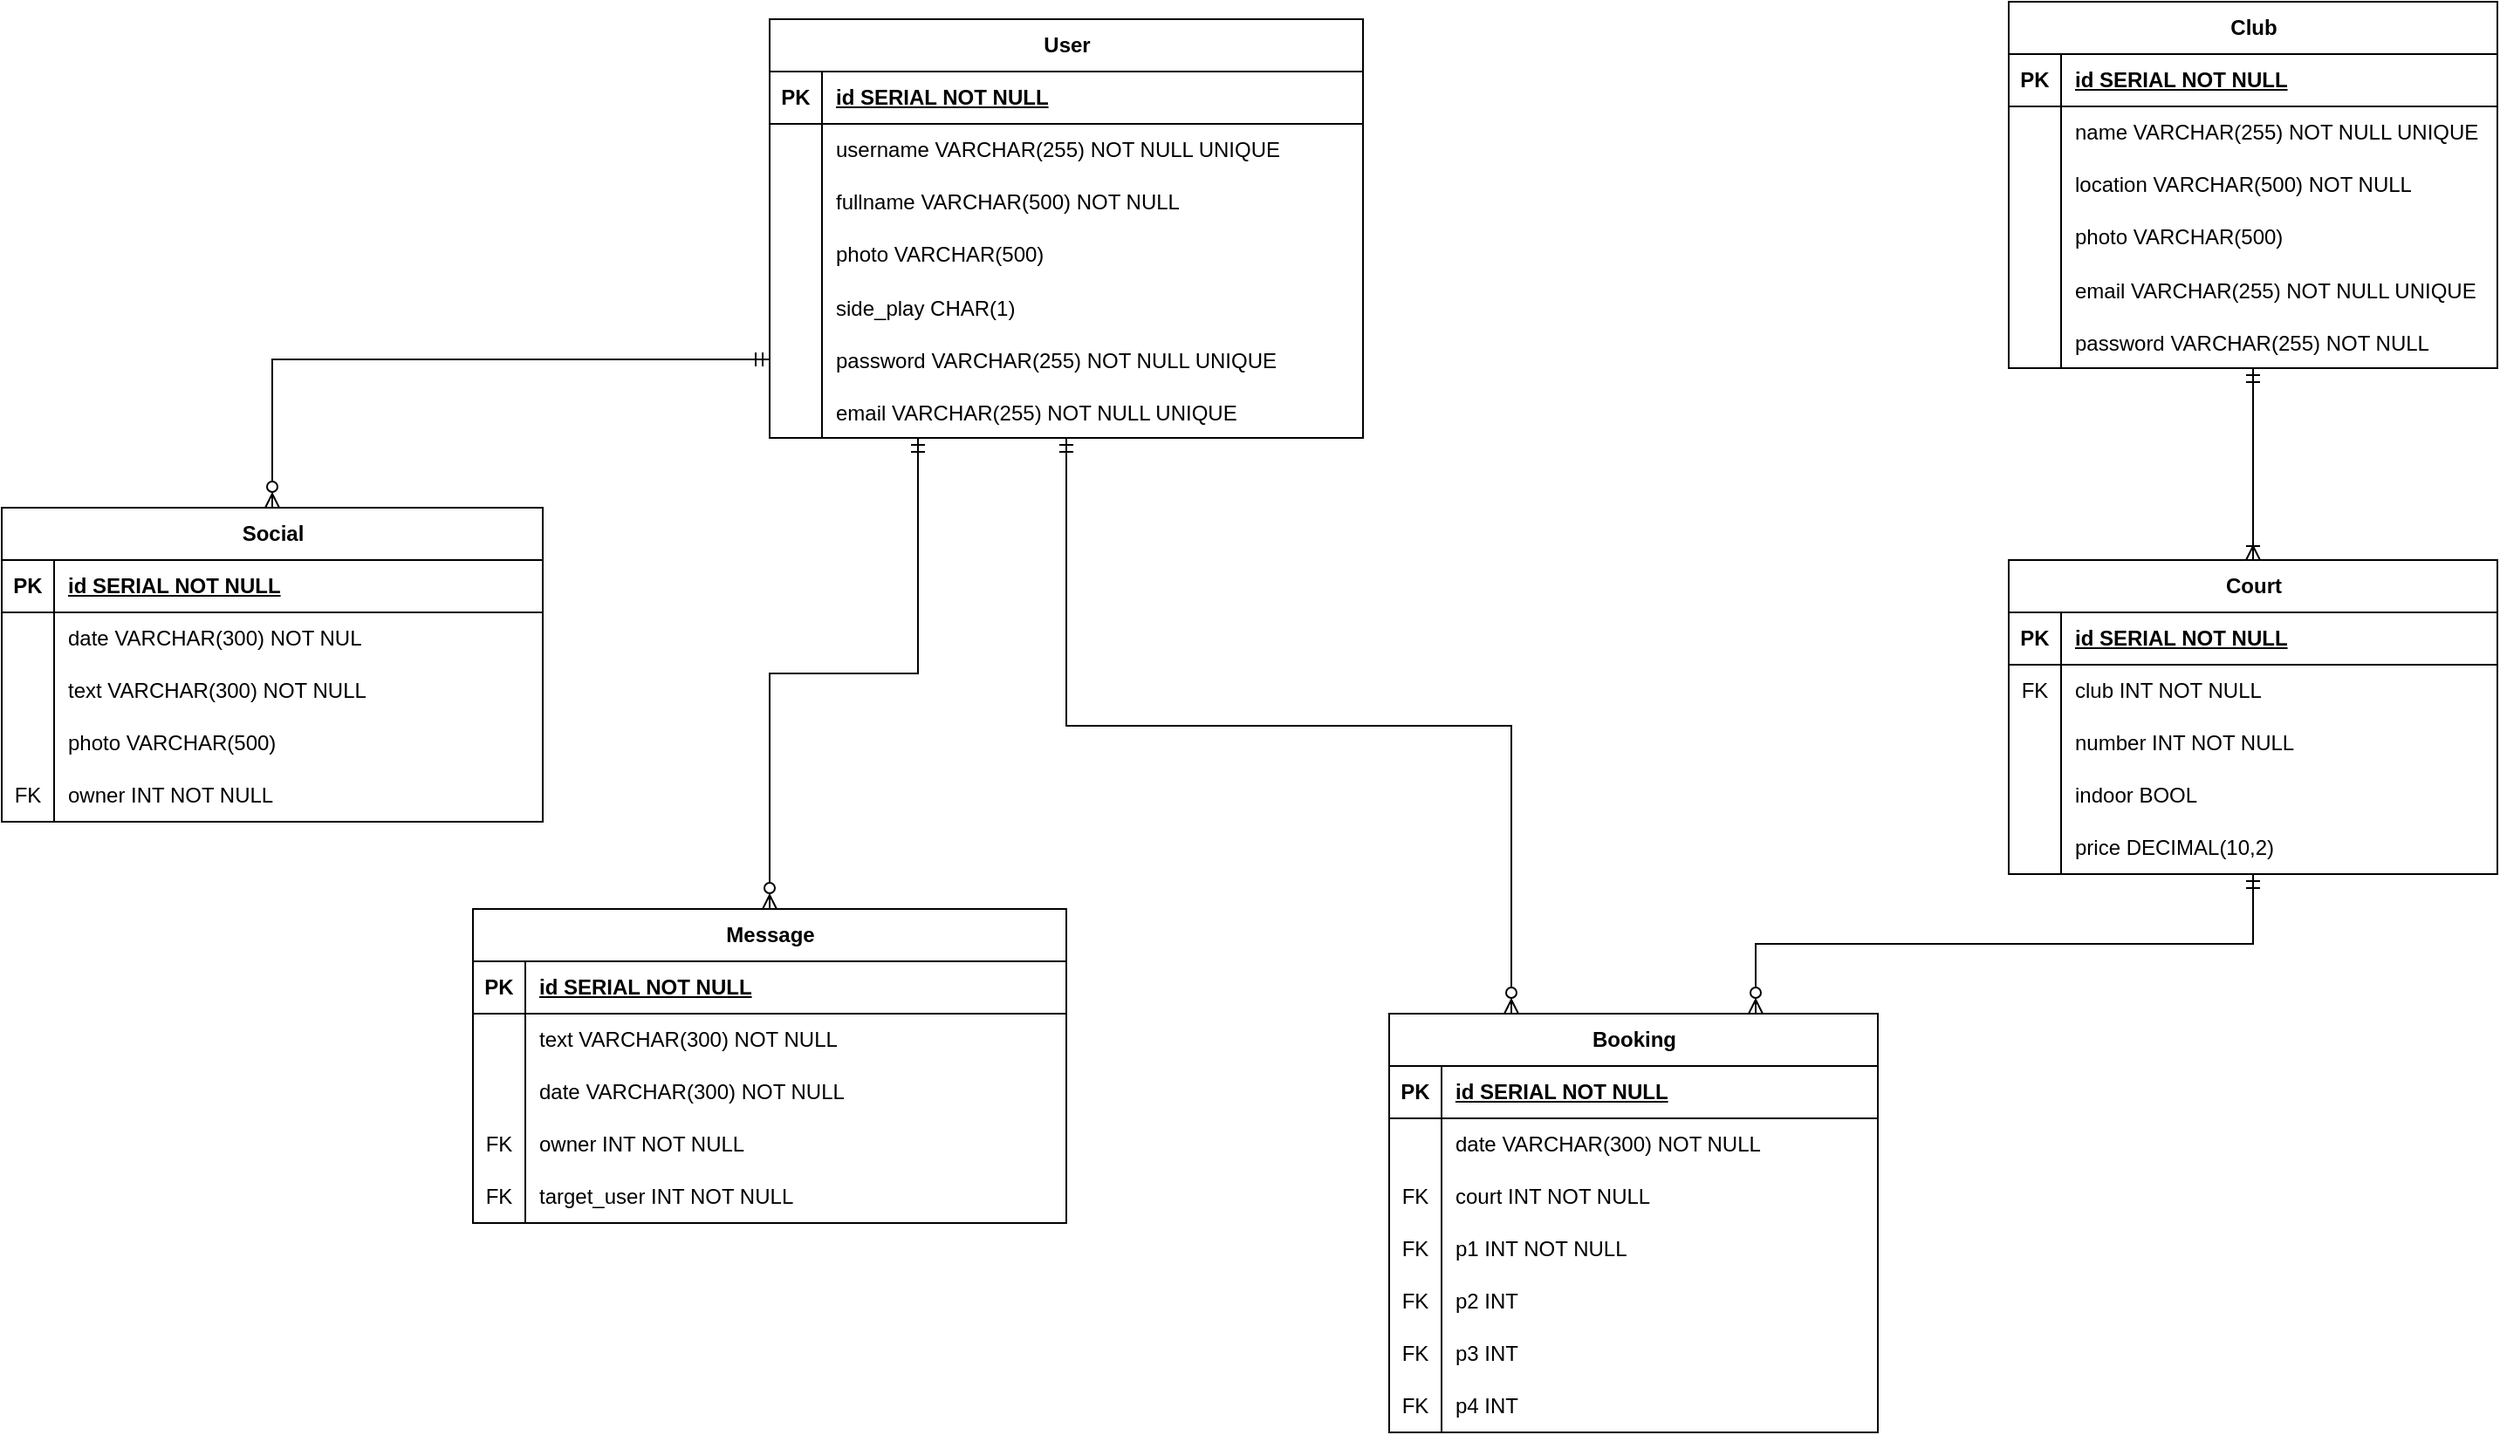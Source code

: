 <mxfile version="21.7.5" type="device">
  <diagram id="R2lEEEUBdFMjLlhIrx00" name="Page-1">
    <mxGraphModel dx="2643" dy="933" grid="1" gridSize="10" guides="1" tooltips="1" connect="1" arrows="1" fold="1" page="1" pageScale="1" pageWidth="850" pageHeight="1100" math="0" shadow="0" extFonts="Permanent Marker^https://fonts.googleapis.com/css?family=Permanent+Marker">
      <root>
        <mxCell id="0" />
        <mxCell id="1" parent="0" />
        <mxCell id="elRQsHmLOJZUmbGXeJq4-1" value="Club" style="shape=table;startSize=30;container=1;collapsible=1;childLayout=tableLayout;fixedRows=1;rowLines=0;fontStyle=1;align=center;resizeLast=1;html=1;" vertex="1" parent="1">
          <mxGeometry x="500" y="40" width="280" height="210" as="geometry" />
        </mxCell>
        <mxCell id="elRQsHmLOJZUmbGXeJq4-2" value="" style="shape=tableRow;horizontal=0;startSize=0;swimlaneHead=0;swimlaneBody=0;fillColor=none;collapsible=0;dropTarget=0;points=[[0,0.5],[1,0.5]];portConstraint=eastwest;top=0;left=0;right=0;bottom=1;" vertex="1" parent="elRQsHmLOJZUmbGXeJq4-1">
          <mxGeometry y="30" width="280" height="30" as="geometry" />
        </mxCell>
        <mxCell id="elRQsHmLOJZUmbGXeJq4-3" value="PK" style="shape=partialRectangle;connectable=0;fillColor=none;top=0;left=0;bottom=0;right=0;fontStyle=1;overflow=hidden;whiteSpace=wrap;html=1;" vertex="1" parent="elRQsHmLOJZUmbGXeJq4-2">
          <mxGeometry width="30" height="30" as="geometry">
            <mxRectangle width="30" height="30" as="alternateBounds" />
          </mxGeometry>
        </mxCell>
        <mxCell id="elRQsHmLOJZUmbGXeJq4-4" value="id SERIAL NOT NULL" style="shape=partialRectangle;connectable=0;fillColor=none;top=0;left=0;bottom=0;right=0;align=left;spacingLeft=6;fontStyle=5;overflow=hidden;whiteSpace=wrap;html=1;" vertex="1" parent="elRQsHmLOJZUmbGXeJq4-2">
          <mxGeometry x="30" width="250" height="30" as="geometry">
            <mxRectangle width="250" height="30" as="alternateBounds" />
          </mxGeometry>
        </mxCell>
        <mxCell id="elRQsHmLOJZUmbGXeJq4-5" value="" style="shape=tableRow;horizontal=0;startSize=0;swimlaneHead=0;swimlaneBody=0;fillColor=none;collapsible=0;dropTarget=0;points=[[0,0.5],[1,0.5]];portConstraint=eastwest;top=0;left=0;right=0;bottom=0;" vertex="1" parent="elRQsHmLOJZUmbGXeJq4-1">
          <mxGeometry y="60" width="280" height="30" as="geometry" />
        </mxCell>
        <mxCell id="elRQsHmLOJZUmbGXeJq4-6" value="" style="shape=partialRectangle;connectable=0;fillColor=none;top=0;left=0;bottom=0;right=0;editable=1;overflow=hidden;whiteSpace=wrap;html=1;" vertex="1" parent="elRQsHmLOJZUmbGXeJq4-5">
          <mxGeometry width="30" height="30" as="geometry">
            <mxRectangle width="30" height="30" as="alternateBounds" />
          </mxGeometry>
        </mxCell>
        <mxCell id="elRQsHmLOJZUmbGXeJq4-7" value="name VARCHAR(255) NOT NULL UNIQUE" style="shape=partialRectangle;connectable=0;fillColor=none;top=0;left=0;bottom=0;right=0;align=left;spacingLeft=6;overflow=hidden;whiteSpace=wrap;html=1;" vertex="1" parent="elRQsHmLOJZUmbGXeJq4-5">
          <mxGeometry x="30" width="250" height="30" as="geometry">
            <mxRectangle width="250" height="30" as="alternateBounds" />
          </mxGeometry>
        </mxCell>
        <mxCell id="elRQsHmLOJZUmbGXeJq4-8" value="" style="shape=tableRow;horizontal=0;startSize=0;swimlaneHead=0;swimlaneBody=0;fillColor=none;collapsible=0;dropTarget=0;points=[[0,0.5],[1,0.5]];portConstraint=eastwest;top=0;left=0;right=0;bottom=0;" vertex="1" parent="elRQsHmLOJZUmbGXeJq4-1">
          <mxGeometry y="90" width="280" height="30" as="geometry" />
        </mxCell>
        <mxCell id="elRQsHmLOJZUmbGXeJq4-9" value="" style="shape=partialRectangle;connectable=0;fillColor=none;top=0;left=0;bottom=0;right=0;editable=1;overflow=hidden;whiteSpace=wrap;html=1;" vertex="1" parent="elRQsHmLOJZUmbGXeJq4-8">
          <mxGeometry width="30" height="30" as="geometry">
            <mxRectangle width="30" height="30" as="alternateBounds" />
          </mxGeometry>
        </mxCell>
        <mxCell id="elRQsHmLOJZUmbGXeJq4-10" value="location VARCHAR(500) NOT NULL" style="shape=partialRectangle;connectable=0;fillColor=none;top=0;left=0;bottom=0;right=0;align=left;spacingLeft=6;overflow=hidden;whiteSpace=wrap;html=1;" vertex="1" parent="elRQsHmLOJZUmbGXeJq4-8">
          <mxGeometry x="30" width="250" height="30" as="geometry">
            <mxRectangle width="250" height="30" as="alternateBounds" />
          </mxGeometry>
        </mxCell>
        <mxCell id="elRQsHmLOJZUmbGXeJq4-11" value="" style="shape=tableRow;horizontal=0;startSize=0;swimlaneHead=0;swimlaneBody=0;fillColor=none;collapsible=0;dropTarget=0;points=[[0,0.5],[1,0.5]];portConstraint=eastwest;top=0;left=0;right=0;bottom=0;" vertex="1" parent="elRQsHmLOJZUmbGXeJq4-1">
          <mxGeometry y="120" width="280" height="30" as="geometry" />
        </mxCell>
        <mxCell id="elRQsHmLOJZUmbGXeJq4-12" value="" style="shape=partialRectangle;connectable=0;fillColor=none;top=0;left=0;bottom=0;right=0;editable=1;overflow=hidden;whiteSpace=wrap;html=1;" vertex="1" parent="elRQsHmLOJZUmbGXeJq4-11">
          <mxGeometry width="30" height="30" as="geometry">
            <mxRectangle width="30" height="30" as="alternateBounds" />
          </mxGeometry>
        </mxCell>
        <mxCell id="elRQsHmLOJZUmbGXeJq4-13" value="photo VARCHAR(500)" style="shape=partialRectangle;connectable=0;fillColor=none;top=0;left=0;bottom=0;right=0;align=left;spacingLeft=6;overflow=hidden;whiteSpace=wrap;html=1;" vertex="1" parent="elRQsHmLOJZUmbGXeJq4-11">
          <mxGeometry x="30" width="250" height="30" as="geometry">
            <mxRectangle width="250" height="30" as="alternateBounds" />
          </mxGeometry>
        </mxCell>
        <mxCell id="elRQsHmLOJZUmbGXeJq4-14" value="" style="shape=tableRow;horizontal=0;startSize=0;swimlaneHead=0;swimlaneBody=0;fillColor=none;collapsible=0;dropTarget=0;points=[[0,0.5],[1,0.5]];portConstraint=eastwest;top=0;left=0;right=0;bottom=0;" vertex="1" parent="elRQsHmLOJZUmbGXeJq4-1">
          <mxGeometry y="150" width="280" height="30" as="geometry" />
        </mxCell>
        <mxCell id="elRQsHmLOJZUmbGXeJq4-15" value="" style="shape=partialRectangle;connectable=0;fillColor=none;top=0;left=0;bottom=0;right=0;editable=1;overflow=hidden;" vertex="1" parent="elRQsHmLOJZUmbGXeJq4-14">
          <mxGeometry width="30" height="30" as="geometry">
            <mxRectangle width="30" height="30" as="alternateBounds" />
          </mxGeometry>
        </mxCell>
        <mxCell id="elRQsHmLOJZUmbGXeJq4-16" value="email VARCHAR(255) NOT NULL UNIQUE" style="shape=partialRectangle;connectable=0;fillColor=none;top=0;left=0;bottom=0;right=0;align=left;spacingLeft=6;overflow=hidden;" vertex="1" parent="elRQsHmLOJZUmbGXeJq4-14">
          <mxGeometry x="30" width="250" height="30" as="geometry">
            <mxRectangle width="250" height="30" as="alternateBounds" />
          </mxGeometry>
        </mxCell>
        <mxCell id="elRQsHmLOJZUmbGXeJq4-17" value="" style="shape=tableRow;horizontal=0;startSize=0;swimlaneHead=0;swimlaneBody=0;fillColor=none;collapsible=0;dropTarget=0;points=[[0,0.5],[1,0.5]];portConstraint=eastwest;top=0;left=0;right=0;bottom=0;" vertex="1" parent="elRQsHmLOJZUmbGXeJq4-1">
          <mxGeometry y="180" width="280" height="30" as="geometry" />
        </mxCell>
        <mxCell id="elRQsHmLOJZUmbGXeJq4-18" value="" style="shape=partialRectangle;connectable=0;fillColor=none;top=0;left=0;bottom=0;right=0;editable=1;overflow=hidden;" vertex="1" parent="elRQsHmLOJZUmbGXeJq4-17">
          <mxGeometry width="30" height="30" as="geometry">
            <mxRectangle width="30" height="30" as="alternateBounds" />
          </mxGeometry>
        </mxCell>
        <mxCell id="elRQsHmLOJZUmbGXeJq4-19" value="password VARCHAR(255) NOT NULL" style="shape=partialRectangle;connectable=0;fillColor=none;top=0;left=0;bottom=0;right=0;align=left;spacingLeft=6;overflow=hidden;" vertex="1" parent="elRQsHmLOJZUmbGXeJq4-17">
          <mxGeometry x="30" width="250" height="30" as="geometry">
            <mxRectangle width="250" height="30" as="alternateBounds" />
          </mxGeometry>
        </mxCell>
        <mxCell id="elRQsHmLOJZUmbGXeJq4-36" style="edgeStyle=orthogonalEdgeStyle;rounded=0;orthogonalLoop=1;jettySize=auto;html=1;entryX=0.5;entryY=1;entryDx=0;entryDy=0;endArrow=ERmandOne;endFill=0;startArrow=ERoneToMany;startFill=0;" edge="1" parent="1" source="elRQsHmLOJZUmbGXeJq4-20" target="elRQsHmLOJZUmbGXeJq4-1">
          <mxGeometry relative="1" as="geometry" />
        </mxCell>
        <mxCell id="elRQsHmLOJZUmbGXeJq4-20" value="Court" style="shape=table;startSize=30;container=1;collapsible=1;childLayout=tableLayout;fixedRows=1;rowLines=0;fontStyle=1;align=center;resizeLast=1;html=1;" vertex="1" parent="1">
          <mxGeometry x="500" y="360" width="280" height="180" as="geometry" />
        </mxCell>
        <mxCell id="elRQsHmLOJZUmbGXeJq4-21" value="" style="shape=tableRow;horizontal=0;startSize=0;swimlaneHead=0;swimlaneBody=0;fillColor=none;collapsible=0;dropTarget=0;points=[[0,0.5],[1,0.5]];portConstraint=eastwest;top=0;left=0;right=0;bottom=1;" vertex="1" parent="elRQsHmLOJZUmbGXeJq4-20">
          <mxGeometry y="30" width="280" height="30" as="geometry" />
        </mxCell>
        <mxCell id="elRQsHmLOJZUmbGXeJq4-22" value="PK" style="shape=partialRectangle;connectable=0;fillColor=none;top=0;left=0;bottom=0;right=0;fontStyle=1;overflow=hidden;whiteSpace=wrap;html=1;" vertex="1" parent="elRQsHmLOJZUmbGXeJq4-21">
          <mxGeometry width="30" height="30" as="geometry">
            <mxRectangle width="30" height="30" as="alternateBounds" />
          </mxGeometry>
        </mxCell>
        <mxCell id="elRQsHmLOJZUmbGXeJq4-23" value="id SERIAL NOT NULL" style="shape=partialRectangle;connectable=0;fillColor=none;top=0;left=0;bottom=0;right=0;align=left;spacingLeft=6;fontStyle=5;overflow=hidden;whiteSpace=wrap;html=1;" vertex="1" parent="elRQsHmLOJZUmbGXeJq4-21">
          <mxGeometry x="30" width="250" height="30" as="geometry">
            <mxRectangle width="250" height="30" as="alternateBounds" />
          </mxGeometry>
        </mxCell>
        <mxCell id="elRQsHmLOJZUmbGXeJq4-33" value="" style="shape=tableRow;horizontal=0;startSize=0;swimlaneHead=0;swimlaneBody=0;fillColor=none;collapsible=0;dropTarget=0;points=[[0,0.5],[1,0.5]];portConstraint=eastwest;top=0;left=0;right=0;bottom=0;" vertex="1" parent="elRQsHmLOJZUmbGXeJq4-20">
          <mxGeometry y="60" width="280" height="30" as="geometry" />
        </mxCell>
        <mxCell id="elRQsHmLOJZUmbGXeJq4-34" value="FK" style="shape=partialRectangle;connectable=0;fillColor=none;top=0;left=0;bottom=0;right=0;fontStyle=0;overflow=hidden;whiteSpace=wrap;html=1;" vertex="1" parent="elRQsHmLOJZUmbGXeJq4-33">
          <mxGeometry width="30" height="30" as="geometry">
            <mxRectangle width="30" height="30" as="alternateBounds" />
          </mxGeometry>
        </mxCell>
        <mxCell id="elRQsHmLOJZUmbGXeJq4-35" value="club INT NOT NULL" style="shape=partialRectangle;connectable=0;fillColor=none;top=0;left=0;bottom=0;right=0;align=left;spacingLeft=6;fontStyle=0;overflow=hidden;whiteSpace=wrap;html=1;" vertex="1" parent="elRQsHmLOJZUmbGXeJq4-33">
          <mxGeometry x="30" width="250" height="30" as="geometry">
            <mxRectangle width="250" height="30" as="alternateBounds" />
          </mxGeometry>
        </mxCell>
        <mxCell id="elRQsHmLOJZUmbGXeJq4-24" value="" style="shape=tableRow;horizontal=0;startSize=0;swimlaneHead=0;swimlaneBody=0;fillColor=none;collapsible=0;dropTarget=0;points=[[0,0.5],[1,0.5]];portConstraint=eastwest;top=0;left=0;right=0;bottom=0;" vertex="1" parent="elRQsHmLOJZUmbGXeJq4-20">
          <mxGeometry y="90" width="280" height="30" as="geometry" />
        </mxCell>
        <mxCell id="elRQsHmLOJZUmbGXeJq4-25" value="" style="shape=partialRectangle;connectable=0;fillColor=none;top=0;left=0;bottom=0;right=0;editable=1;overflow=hidden;whiteSpace=wrap;html=1;" vertex="1" parent="elRQsHmLOJZUmbGXeJq4-24">
          <mxGeometry width="30" height="30" as="geometry">
            <mxRectangle width="30" height="30" as="alternateBounds" />
          </mxGeometry>
        </mxCell>
        <mxCell id="elRQsHmLOJZUmbGXeJq4-26" value="number INT NOT NULL" style="shape=partialRectangle;connectable=0;fillColor=none;top=0;left=0;bottom=0;right=0;align=left;spacingLeft=6;overflow=hidden;whiteSpace=wrap;html=1;" vertex="1" parent="elRQsHmLOJZUmbGXeJq4-24">
          <mxGeometry x="30" width="250" height="30" as="geometry">
            <mxRectangle width="250" height="30" as="alternateBounds" />
          </mxGeometry>
        </mxCell>
        <mxCell id="elRQsHmLOJZUmbGXeJq4-27" value="" style="shape=tableRow;horizontal=0;startSize=0;swimlaneHead=0;swimlaneBody=0;fillColor=none;collapsible=0;dropTarget=0;points=[[0,0.5],[1,0.5]];portConstraint=eastwest;top=0;left=0;right=0;bottom=0;" vertex="1" parent="elRQsHmLOJZUmbGXeJq4-20">
          <mxGeometry y="120" width="280" height="30" as="geometry" />
        </mxCell>
        <mxCell id="elRQsHmLOJZUmbGXeJq4-28" value="" style="shape=partialRectangle;connectable=0;fillColor=none;top=0;left=0;bottom=0;right=0;editable=1;overflow=hidden;whiteSpace=wrap;html=1;" vertex="1" parent="elRQsHmLOJZUmbGXeJq4-27">
          <mxGeometry width="30" height="30" as="geometry">
            <mxRectangle width="30" height="30" as="alternateBounds" />
          </mxGeometry>
        </mxCell>
        <mxCell id="elRQsHmLOJZUmbGXeJq4-29" value="indoor BOOL" style="shape=partialRectangle;connectable=0;fillColor=none;top=0;left=0;bottom=0;right=0;align=left;spacingLeft=6;overflow=hidden;whiteSpace=wrap;html=1;" vertex="1" parent="elRQsHmLOJZUmbGXeJq4-27">
          <mxGeometry x="30" width="250" height="30" as="geometry">
            <mxRectangle width="250" height="30" as="alternateBounds" />
          </mxGeometry>
        </mxCell>
        <mxCell id="elRQsHmLOJZUmbGXeJq4-30" value="" style="shape=tableRow;horizontal=0;startSize=0;swimlaneHead=0;swimlaneBody=0;fillColor=none;collapsible=0;dropTarget=0;points=[[0,0.5],[1,0.5]];portConstraint=eastwest;top=0;left=0;right=0;bottom=0;" vertex="1" parent="elRQsHmLOJZUmbGXeJq4-20">
          <mxGeometry y="150" width="280" height="30" as="geometry" />
        </mxCell>
        <mxCell id="elRQsHmLOJZUmbGXeJq4-31" value="" style="shape=partialRectangle;connectable=0;fillColor=none;top=0;left=0;bottom=0;right=0;editable=1;overflow=hidden;whiteSpace=wrap;html=1;" vertex="1" parent="elRQsHmLOJZUmbGXeJq4-30">
          <mxGeometry width="30" height="30" as="geometry">
            <mxRectangle width="30" height="30" as="alternateBounds" />
          </mxGeometry>
        </mxCell>
        <mxCell id="elRQsHmLOJZUmbGXeJq4-32" value="price DECIMAL(10,2)" style="shape=partialRectangle;connectable=0;fillColor=none;top=0;left=0;bottom=0;right=0;align=left;spacingLeft=6;overflow=hidden;whiteSpace=wrap;html=1;" vertex="1" parent="elRQsHmLOJZUmbGXeJq4-30">
          <mxGeometry x="30" width="250" height="30" as="geometry">
            <mxRectangle width="250" height="30" as="alternateBounds" />
          </mxGeometry>
        </mxCell>
        <mxCell id="elRQsHmLOJZUmbGXeJq4-65" style="edgeStyle=orthogonalEdgeStyle;rounded=0;orthogonalLoop=1;jettySize=auto;html=1;entryX=0.5;entryY=1;entryDx=0;entryDy=0;endArrow=ERmandOne;endFill=0;startArrow=ERzeroToMany;startFill=0;exitX=0.75;exitY=0;exitDx=0;exitDy=0;" edge="1" parent="1" source="elRQsHmLOJZUmbGXeJq4-37" target="elRQsHmLOJZUmbGXeJq4-20">
          <mxGeometry relative="1" as="geometry" />
        </mxCell>
        <mxCell id="elRQsHmLOJZUmbGXeJq4-88" style="edgeStyle=orthogonalEdgeStyle;rounded=0;orthogonalLoop=1;jettySize=auto;html=1;exitX=0.25;exitY=0;exitDx=0;exitDy=0;endArrow=ERmandOne;endFill=0;startArrow=ERzeroToMany;startFill=0;" edge="1" parent="1" source="elRQsHmLOJZUmbGXeJq4-37" target="elRQsHmLOJZUmbGXeJq4-66">
          <mxGeometry relative="1" as="geometry" />
        </mxCell>
        <mxCell id="elRQsHmLOJZUmbGXeJq4-37" value="Booking" style="shape=table;startSize=30;container=1;collapsible=1;childLayout=tableLayout;fixedRows=1;rowLines=0;fontStyle=1;align=center;resizeLast=1;html=1;" vertex="1" parent="1">
          <mxGeometry x="145" y="620" width="280" height="240" as="geometry" />
        </mxCell>
        <mxCell id="elRQsHmLOJZUmbGXeJq4-38" value="" style="shape=tableRow;horizontal=0;startSize=0;swimlaneHead=0;swimlaneBody=0;fillColor=none;collapsible=0;dropTarget=0;points=[[0,0.5],[1,0.5]];portConstraint=eastwest;top=0;left=0;right=0;bottom=1;" vertex="1" parent="elRQsHmLOJZUmbGXeJq4-37">
          <mxGeometry y="30" width="280" height="30" as="geometry" />
        </mxCell>
        <mxCell id="elRQsHmLOJZUmbGXeJq4-39" value="PK" style="shape=partialRectangle;connectable=0;fillColor=none;top=0;left=0;bottom=0;right=0;fontStyle=1;overflow=hidden;whiteSpace=wrap;html=1;" vertex="1" parent="elRQsHmLOJZUmbGXeJq4-38">
          <mxGeometry width="30" height="30" as="geometry">
            <mxRectangle width="30" height="30" as="alternateBounds" />
          </mxGeometry>
        </mxCell>
        <mxCell id="elRQsHmLOJZUmbGXeJq4-40" value="id SERIAL NOT NULL" style="shape=partialRectangle;connectable=0;fillColor=none;top=0;left=0;bottom=0;right=0;align=left;spacingLeft=6;fontStyle=5;overflow=hidden;whiteSpace=wrap;html=1;" vertex="1" parent="elRQsHmLOJZUmbGXeJq4-38">
          <mxGeometry x="30" width="250" height="30" as="geometry">
            <mxRectangle width="250" height="30" as="alternateBounds" />
          </mxGeometry>
        </mxCell>
        <mxCell id="elRQsHmLOJZUmbGXeJq4-41" value="" style="shape=tableRow;horizontal=0;startSize=0;swimlaneHead=0;swimlaneBody=0;fillColor=none;collapsible=0;dropTarget=0;points=[[0,0.5],[1,0.5]];portConstraint=eastwest;top=0;left=0;right=0;bottom=0;" vertex="1" parent="elRQsHmLOJZUmbGXeJq4-37">
          <mxGeometry y="60" width="280" height="30" as="geometry" />
        </mxCell>
        <mxCell id="elRQsHmLOJZUmbGXeJq4-42" value="" style="shape=partialRectangle;connectable=0;fillColor=none;top=0;left=0;bottom=0;right=0;editable=1;overflow=hidden;whiteSpace=wrap;html=1;" vertex="1" parent="elRQsHmLOJZUmbGXeJq4-41">
          <mxGeometry width="30" height="30" as="geometry">
            <mxRectangle width="30" height="30" as="alternateBounds" />
          </mxGeometry>
        </mxCell>
        <mxCell id="elRQsHmLOJZUmbGXeJq4-43" value="date VARCHAR(300) NOT NULL" style="shape=partialRectangle;connectable=0;fillColor=none;top=0;left=0;bottom=0;right=0;align=left;spacingLeft=6;overflow=hidden;whiteSpace=wrap;html=1;" vertex="1" parent="elRQsHmLOJZUmbGXeJq4-41">
          <mxGeometry x="30" width="250" height="30" as="geometry">
            <mxRectangle width="250" height="30" as="alternateBounds" />
          </mxGeometry>
        </mxCell>
        <mxCell id="elRQsHmLOJZUmbGXeJq4-50" value="" style="shape=tableRow;horizontal=0;startSize=0;swimlaneHead=0;swimlaneBody=0;fillColor=none;collapsible=0;dropTarget=0;points=[[0,0.5],[1,0.5]];portConstraint=eastwest;top=0;left=0;right=0;bottom=0;" vertex="1" parent="elRQsHmLOJZUmbGXeJq4-37">
          <mxGeometry y="90" width="280" height="30" as="geometry" />
        </mxCell>
        <mxCell id="elRQsHmLOJZUmbGXeJq4-51" value="FK" style="shape=partialRectangle;connectable=0;fillColor=none;top=0;left=0;bottom=0;right=0;fontStyle=0;overflow=hidden;whiteSpace=wrap;html=1;" vertex="1" parent="elRQsHmLOJZUmbGXeJq4-50">
          <mxGeometry width="30" height="30" as="geometry">
            <mxRectangle width="30" height="30" as="alternateBounds" />
          </mxGeometry>
        </mxCell>
        <mxCell id="elRQsHmLOJZUmbGXeJq4-52" value="court INT NOT NULL" style="shape=partialRectangle;connectable=0;fillColor=none;top=0;left=0;bottom=0;right=0;align=left;spacingLeft=6;fontStyle=0;overflow=hidden;whiteSpace=wrap;html=1;" vertex="1" parent="elRQsHmLOJZUmbGXeJq4-50">
          <mxGeometry x="30" width="250" height="30" as="geometry">
            <mxRectangle width="250" height="30" as="alternateBounds" />
          </mxGeometry>
        </mxCell>
        <mxCell id="elRQsHmLOJZUmbGXeJq4-53" value="" style="shape=tableRow;horizontal=0;startSize=0;swimlaneHead=0;swimlaneBody=0;fillColor=none;collapsible=0;dropTarget=0;points=[[0,0.5],[1,0.5]];portConstraint=eastwest;top=0;left=0;right=0;bottom=0;" vertex="1" parent="elRQsHmLOJZUmbGXeJq4-37">
          <mxGeometry y="120" width="280" height="30" as="geometry" />
        </mxCell>
        <mxCell id="elRQsHmLOJZUmbGXeJq4-54" value="FK" style="shape=partialRectangle;connectable=0;fillColor=none;top=0;left=0;bottom=0;right=0;fontStyle=0;overflow=hidden;whiteSpace=wrap;html=1;" vertex="1" parent="elRQsHmLOJZUmbGXeJq4-53">
          <mxGeometry width="30" height="30" as="geometry">
            <mxRectangle width="30" height="30" as="alternateBounds" />
          </mxGeometry>
        </mxCell>
        <mxCell id="elRQsHmLOJZUmbGXeJq4-55" value="p1 INT NOT NULL" style="shape=partialRectangle;connectable=0;fillColor=none;top=0;left=0;bottom=0;right=0;align=left;spacingLeft=6;fontStyle=0;overflow=hidden;whiteSpace=wrap;html=1;" vertex="1" parent="elRQsHmLOJZUmbGXeJq4-53">
          <mxGeometry x="30" width="250" height="30" as="geometry">
            <mxRectangle width="250" height="30" as="alternateBounds" />
          </mxGeometry>
        </mxCell>
        <mxCell id="elRQsHmLOJZUmbGXeJq4-56" value="" style="shape=tableRow;horizontal=0;startSize=0;swimlaneHead=0;swimlaneBody=0;fillColor=none;collapsible=0;dropTarget=0;points=[[0,0.5],[1,0.5]];portConstraint=eastwest;top=0;left=0;right=0;bottom=0;" vertex="1" parent="elRQsHmLOJZUmbGXeJq4-37">
          <mxGeometry y="150" width="280" height="30" as="geometry" />
        </mxCell>
        <mxCell id="elRQsHmLOJZUmbGXeJq4-57" value="FK" style="shape=partialRectangle;connectable=0;fillColor=none;top=0;left=0;bottom=0;right=0;fontStyle=0;overflow=hidden;whiteSpace=wrap;html=1;" vertex="1" parent="elRQsHmLOJZUmbGXeJq4-56">
          <mxGeometry width="30" height="30" as="geometry">
            <mxRectangle width="30" height="30" as="alternateBounds" />
          </mxGeometry>
        </mxCell>
        <mxCell id="elRQsHmLOJZUmbGXeJq4-58" value="p2 INT" style="shape=partialRectangle;connectable=0;fillColor=none;top=0;left=0;bottom=0;right=0;align=left;spacingLeft=6;fontStyle=0;overflow=hidden;whiteSpace=wrap;html=1;" vertex="1" parent="elRQsHmLOJZUmbGXeJq4-56">
          <mxGeometry x="30" width="250" height="30" as="geometry">
            <mxRectangle width="250" height="30" as="alternateBounds" />
          </mxGeometry>
        </mxCell>
        <mxCell id="elRQsHmLOJZUmbGXeJq4-62" value="" style="shape=tableRow;horizontal=0;startSize=0;swimlaneHead=0;swimlaneBody=0;fillColor=none;collapsible=0;dropTarget=0;points=[[0,0.5],[1,0.5]];portConstraint=eastwest;top=0;left=0;right=0;bottom=0;" vertex="1" parent="elRQsHmLOJZUmbGXeJq4-37">
          <mxGeometry y="180" width="280" height="30" as="geometry" />
        </mxCell>
        <mxCell id="elRQsHmLOJZUmbGXeJq4-63" value="FK" style="shape=partialRectangle;connectable=0;fillColor=none;top=0;left=0;bottom=0;right=0;fontStyle=0;overflow=hidden;whiteSpace=wrap;html=1;" vertex="1" parent="elRQsHmLOJZUmbGXeJq4-62">
          <mxGeometry width="30" height="30" as="geometry">
            <mxRectangle width="30" height="30" as="alternateBounds" />
          </mxGeometry>
        </mxCell>
        <mxCell id="elRQsHmLOJZUmbGXeJq4-64" value="p3 INT" style="shape=partialRectangle;connectable=0;fillColor=none;top=0;left=0;bottom=0;right=0;align=left;spacingLeft=6;fontStyle=0;overflow=hidden;whiteSpace=wrap;html=1;" vertex="1" parent="elRQsHmLOJZUmbGXeJq4-62">
          <mxGeometry x="30" width="250" height="30" as="geometry">
            <mxRectangle width="250" height="30" as="alternateBounds" />
          </mxGeometry>
        </mxCell>
        <mxCell id="elRQsHmLOJZUmbGXeJq4-59" value="" style="shape=tableRow;horizontal=0;startSize=0;swimlaneHead=0;swimlaneBody=0;fillColor=none;collapsible=0;dropTarget=0;points=[[0,0.5],[1,0.5]];portConstraint=eastwest;top=0;left=0;right=0;bottom=0;" vertex="1" parent="elRQsHmLOJZUmbGXeJq4-37">
          <mxGeometry y="210" width="280" height="30" as="geometry" />
        </mxCell>
        <mxCell id="elRQsHmLOJZUmbGXeJq4-60" value="FK" style="shape=partialRectangle;connectable=0;fillColor=none;top=0;left=0;bottom=0;right=0;fontStyle=0;overflow=hidden;whiteSpace=wrap;html=1;" vertex="1" parent="elRQsHmLOJZUmbGXeJq4-59">
          <mxGeometry width="30" height="30" as="geometry">
            <mxRectangle width="30" height="30" as="alternateBounds" />
          </mxGeometry>
        </mxCell>
        <mxCell id="elRQsHmLOJZUmbGXeJq4-61" value="p4 INT" style="shape=partialRectangle;connectable=0;fillColor=none;top=0;left=0;bottom=0;right=0;align=left;spacingLeft=6;fontStyle=0;overflow=hidden;whiteSpace=wrap;html=1;" vertex="1" parent="elRQsHmLOJZUmbGXeJq4-59">
          <mxGeometry x="30" width="250" height="30" as="geometry">
            <mxRectangle width="250" height="30" as="alternateBounds" />
          </mxGeometry>
        </mxCell>
        <mxCell id="elRQsHmLOJZUmbGXeJq4-66" value="User" style="shape=table;startSize=30;container=1;collapsible=1;childLayout=tableLayout;fixedRows=1;rowLines=0;fontStyle=1;align=center;resizeLast=1;html=1;" vertex="1" parent="1">
          <mxGeometry x="-210" y="50" width="340" height="240" as="geometry" />
        </mxCell>
        <mxCell id="elRQsHmLOJZUmbGXeJq4-67" value="" style="shape=tableRow;horizontal=0;startSize=0;swimlaneHead=0;swimlaneBody=0;fillColor=none;collapsible=0;dropTarget=0;points=[[0,0.5],[1,0.5]];portConstraint=eastwest;top=0;left=0;right=0;bottom=1;" vertex="1" parent="elRQsHmLOJZUmbGXeJq4-66">
          <mxGeometry y="30" width="340" height="30" as="geometry" />
        </mxCell>
        <mxCell id="elRQsHmLOJZUmbGXeJq4-68" value="PK" style="shape=partialRectangle;connectable=0;fillColor=none;top=0;left=0;bottom=0;right=0;fontStyle=1;overflow=hidden;whiteSpace=wrap;html=1;" vertex="1" parent="elRQsHmLOJZUmbGXeJq4-67">
          <mxGeometry width="30" height="30" as="geometry">
            <mxRectangle width="30" height="30" as="alternateBounds" />
          </mxGeometry>
        </mxCell>
        <mxCell id="elRQsHmLOJZUmbGXeJq4-69" value="id SERIAL NOT NULL" style="shape=partialRectangle;connectable=0;fillColor=none;top=0;left=0;bottom=0;right=0;align=left;spacingLeft=6;fontStyle=5;overflow=hidden;whiteSpace=wrap;html=1;" vertex="1" parent="elRQsHmLOJZUmbGXeJq4-67">
          <mxGeometry x="30" width="310" height="30" as="geometry">
            <mxRectangle width="310" height="30" as="alternateBounds" />
          </mxGeometry>
        </mxCell>
        <mxCell id="elRQsHmLOJZUmbGXeJq4-70" value="" style="shape=tableRow;horizontal=0;startSize=0;swimlaneHead=0;swimlaneBody=0;fillColor=none;collapsible=0;dropTarget=0;points=[[0,0.5],[1,0.5]];portConstraint=eastwest;top=0;left=0;right=0;bottom=0;" vertex="1" parent="elRQsHmLOJZUmbGXeJq4-66">
          <mxGeometry y="60" width="340" height="30" as="geometry" />
        </mxCell>
        <mxCell id="elRQsHmLOJZUmbGXeJq4-71" value="" style="shape=partialRectangle;connectable=0;fillColor=none;top=0;left=0;bottom=0;right=0;editable=1;overflow=hidden;whiteSpace=wrap;html=1;" vertex="1" parent="elRQsHmLOJZUmbGXeJq4-70">
          <mxGeometry width="30" height="30" as="geometry">
            <mxRectangle width="30" height="30" as="alternateBounds" />
          </mxGeometry>
        </mxCell>
        <mxCell id="elRQsHmLOJZUmbGXeJq4-72" value="username VARCHAR(255) NOT NULL UNIQUE" style="shape=partialRectangle;connectable=0;fillColor=none;top=0;left=0;bottom=0;right=0;align=left;spacingLeft=6;overflow=hidden;whiteSpace=wrap;html=1;" vertex="1" parent="elRQsHmLOJZUmbGXeJq4-70">
          <mxGeometry x="30" width="310" height="30" as="geometry">
            <mxRectangle width="310" height="30" as="alternateBounds" />
          </mxGeometry>
        </mxCell>
        <mxCell id="elRQsHmLOJZUmbGXeJq4-73" value="" style="shape=tableRow;horizontal=0;startSize=0;swimlaneHead=0;swimlaneBody=0;fillColor=none;collapsible=0;dropTarget=0;points=[[0,0.5],[1,0.5]];portConstraint=eastwest;top=0;left=0;right=0;bottom=0;" vertex="1" parent="elRQsHmLOJZUmbGXeJq4-66">
          <mxGeometry y="90" width="340" height="30" as="geometry" />
        </mxCell>
        <mxCell id="elRQsHmLOJZUmbGXeJq4-74" value="" style="shape=partialRectangle;connectable=0;fillColor=none;top=0;left=0;bottom=0;right=0;editable=1;overflow=hidden;whiteSpace=wrap;html=1;" vertex="1" parent="elRQsHmLOJZUmbGXeJq4-73">
          <mxGeometry width="30" height="30" as="geometry">
            <mxRectangle width="30" height="30" as="alternateBounds" />
          </mxGeometry>
        </mxCell>
        <mxCell id="elRQsHmLOJZUmbGXeJq4-75" value="fullname VARCHAR(500) NOT NULL" style="shape=partialRectangle;connectable=0;fillColor=none;top=0;left=0;bottom=0;right=0;align=left;spacingLeft=6;overflow=hidden;whiteSpace=wrap;html=1;" vertex="1" parent="elRQsHmLOJZUmbGXeJq4-73">
          <mxGeometry x="30" width="310" height="30" as="geometry">
            <mxRectangle width="310" height="30" as="alternateBounds" />
          </mxGeometry>
        </mxCell>
        <mxCell id="elRQsHmLOJZUmbGXeJq4-76" value="" style="shape=tableRow;horizontal=0;startSize=0;swimlaneHead=0;swimlaneBody=0;fillColor=none;collapsible=0;dropTarget=0;points=[[0,0.5],[1,0.5]];portConstraint=eastwest;top=0;left=0;right=0;bottom=0;" vertex="1" parent="elRQsHmLOJZUmbGXeJq4-66">
          <mxGeometry y="120" width="340" height="30" as="geometry" />
        </mxCell>
        <mxCell id="elRQsHmLOJZUmbGXeJq4-77" value="" style="shape=partialRectangle;connectable=0;fillColor=none;top=0;left=0;bottom=0;right=0;editable=1;overflow=hidden;whiteSpace=wrap;html=1;" vertex="1" parent="elRQsHmLOJZUmbGXeJq4-76">
          <mxGeometry width="30" height="30" as="geometry">
            <mxRectangle width="30" height="30" as="alternateBounds" />
          </mxGeometry>
        </mxCell>
        <mxCell id="elRQsHmLOJZUmbGXeJq4-78" value="photo VARCHAR(500)" style="shape=partialRectangle;connectable=0;fillColor=none;top=0;left=0;bottom=0;right=0;align=left;spacingLeft=6;overflow=hidden;whiteSpace=wrap;html=1;" vertex="1" parent="elRQsHmLOJZUmbGXeJq4-76">
          <mxGeometry x="30" width="310" height="30" as="geometry">
            <mxRectangle width="310" height="30" as="alternateBounds" />
          </mxGeometry>
        </mxCell>
        <mxCell id="elRQsHmLOJZUmbGXeJq4-79" value="" style="shape=tableRow;horizontal=0;startSize=0;swimlaneHead=0;swimlaneBody=0;fillColor=none;collapsible=0;dropTarget=0;points=[[0,0.5],[1,0.5]];portConstraint=eastwest;top=0;left=0;right=0;bottom=0;" vertex="1" parent="elRQsHmLOJZUmbGXeJq4-66">
          <mxGeometry y="150" width="340" height="30" as="geometry" />
        </mxCell>
        <mxCell id="elRQsHmLOJZUmbGXeJq4-80" value="" style="shape=partialRectangle;connectable=0;fillColor=none;top=0;left=0;bottom=0;right=0;editable=1;overflow=hidden;" vertex="1" parent="elRQsHmLOJZUmbGXeJq4-79">
          <mxGeometry width="30" height="30" as="geometry">
            <mxRectangle width="30" height="30" as="alternateBounds" />
          </mxGeometry>
        </mxCell>
        <mxCell id="elRQsHmLOJZUmbGXeJq4-81" value="side_play CHAR(1)" style="shape=partialRectangle;connectable=0;fillColor=none;top=0;left=0;bottom=0;right=0;align=left;spacingLeft=6;overflow=hidden;" vertex="1" parent="elRQsHmLOJZUmbGXeJq4-79">
          <mxGeometry x="30" width="310" height="30" as="geometry">
            <mxRectangle width="310" height="30" as="alternateBounds" />
          </mxGeometry>
        </mxCell>
        <mxCell id="elRQsHmLOJZUmbGXeJq4-85" value="" style="shape=tableRow;horizontal=0;startSize=0;swimlaneHead=0;swimlaneBody=0;fillColor=none;collapsible=0;dropTarget=0;points=[[0,0.5],[1,0.5]];portConstraint=eastwest;top=0;left=0;right=0;bottom=0;" vertex="1" parent="elRQsHmLOJZUmbGXeJq4-66">
          <mxGeometry y="180" width="340" height="30" as="geometry" />
        </mxCell>
        <mxCell id="elRQsHmLOJZUmbGXeJq4-86" value="" style="shape=partialRectangle;connectable=0;fillColor=none;top=0;left=0;bottom=0;right=0;editable=1;overflow=hidden;" vertex="1" parent="elRQsHmLOJZUmbGXeJq4-85">
          <mxGeometry width="30" height="30" as="geometry">
            <mxRectangle width="30" height="30" as="alternateBounds" />
          </mxGeometry>
        </mxCell>
        <mxCell id="elRQsHmLOJZUmbGXeJq4-87" value="password VARCHAR(255) NOT NULL UNIQUE" style="shape=partialRectangle;connectable=0;fillColor=none;top=0;left=0;bottom=0;right=0;align=left;spacingLeft=6;overflow=hidden;" vertex="1" parent="elRQsHmLOJZUmbGXeJq4-85">
          <mxGeometry x="30" width="310" height="30" as="geometry">
            <mxRectangle width="310" height="30" as="alternateBounds" />
          </mxGeometry>
        </mxCell>
        <mxCell id="elRQsHmLOJZUmbGXeJq4-82" value="" style="shape=tableRow;horizontal=0;startSize=0;swimlaneHead=0;swimlaneBody=0;fillColor=none;collapsible=0;dropTarget=0;points=[[0,0.5],[1,0.5]];portConstraint=eastwest;top=0;left=0;right=0;bottom=0;" vertex="1" parent="elRQsHmLOJZUmbGXeJq4-66">
          <mxGeometry y="210" width="340" height="30" as="geometry" />
        </mxCell>
        <mxCell id="elRQsHmLOJZUmbGXeJq4-83" value="" style="shape=partialRectangle;connectable=0;fillColor=none;top=0;left=0;bottom=0;right=0;editable=1;overflow=hidden;" vertex="1" parent="elRQsHmLOJZUmbGXeJq4-82">
          <mxGeometry width="30" height="30" as="geometry">
            <mxRectangle width="30" height="30" as="alternateBounds" />
          </mxGeometry>
        </mxCell>
        <mxCell id="elRQsHmLOJZUmbGXeJq4-84" value="email VARCHAR(255) NOT NULL UNIQUE" style="shape=partialRectangle;connectable=0;fillColor=none;top=0;left=0;bottom=0;right=0;align=left;spacingLeft=6;overflow=hidden;" vertex="1" parent="elRQsHmLOJZUmbGXeJq4-82">
          <mxGeometry x="30" width="310" height="30" as="geometry">
            <mxRectangle width="310" height="30" as="alternateBounds" />
          </mxGeometry>
        </mxCell>
        <mxCell id="elRQsHmLOJZUmbGXeJq4-105" style="edgeStyle=orthogonalEdgeStyle;rounded=0;orthogonalLoop=1;jettySize=auto;html=1;entryX=0.25;entryY=1;entryDx=0;entryDy=0;endArrow=ERmandOne;endFill=0;startArrow=ERzeroToMany;startFill=0;" edge="1" parent="1" source="elRQsHmLOJZUmbGXeJq4-89" target="elRQsHmLOJZUmbGXeJq4-66">
          <mxGeometry relative="1" as="geometry" />
        </mxCell>
        <mxCell id="elRQsHmLOJZUmbGXeJq4-89" value="Message" style="shape=table;startSize=30;container=1;collapsible=1;childLayout=tableLayout;fixedRows=1;rowLines=0;fontStyle=1;align=center;resizeLast=1;html=1;" vertex="1" parent="1">
          <mxGeometry x="-380" y="560" width="340" height="180" as="geometry" />
        </mxCell>
        <mxCell id="elRQsHmLOJZUmbGXeJq4-90" value="" style="shape=tableRow;horizontal=0;startSize=0;swimlaneHead=0;swimlaneBody=0;fillColor=none;collapsible=0;dropTarget=0;points=[[0,0.5],[1,0.5]];portConstraint=eastwest;top=0;left=0;right=0;bottom=1;" vertex="1" parent="elRQsHmLOJZUmbGXeJq4-89">
          <mxGeometry y="30" width="340" height="30" as="geometry" />
        </mxCell>
        <mxCell id="elRQsHmLOJZUmbGXeJq4-91" value="PK" style="shape=partialRectangle;connectable=0;fillColor=none;top=0;left=0;bottom=0;right=0;fontStyle=1;overflow=hidden;whiteSpace=wrap;html=1;" vertex="1" parent="elRQsHmLOJZUmbGXeJq4-90">
          <mxGeometry width="30" height="30" as="geometry">
            <mxRectangle width="30" height="30" as="alternateBounds" />
          </mxGeometry>
        </mxCell>
        <mxCell id="elRQsHmLOJZUmbGXeJq4-92" value="id SERIAL NOT NULL" style="shape=partialRectangle;connectable=0;fillColor=none;top=0;left=0;bottom=0;right=0;align=left;spacingLeft=6;fontStyle=5;overflow=hidden;whiteSpace=wrap;html=1;" vertex="1" parent="elRQsHmLOJZUmbGXeJq4-90">
          <mxGeometry x="30" width="310" height="30" as="geometry">
            <mxRectangle width="310" height="30" as="alternateBounds" />
          </mxGeometry>
        </mxCell>
        <mxCell id="elRQsHmLOJZUmbGXeJq4-96" value="" style="shape=tableRow;horizontal=0;startSize=0;swimlaneHead=0;swimlaneBody=0;fillColor=none;collapsible=0;dropTarget=0;points=[[0,0.5],[1,0.5]];portConstraint=eastwest;top=0;left=0;right=0;bottom=0;" vertex="1" parent="elRQsHmLOJZUmbGXeJq4-89">
          <mxGeometry y="60" width="340" height="30" as="geometry" />
        </mxCell>
        <mxCell id="elRQsHmLOJZUmbGXeJq4-97" value="" style="shape=partialRectangle;connectable=0;fillColor=none;top=0;left=0;bottom=0;right=0;editable=1;overflow=hidden;whiteSpace=wrap;html=1;" vertex="1" parent="elRQsHmLOJZUmbGXeJq4-96">
          <mxGeometry width="30" height="30" as="geometry">
            <mxRectangle width="30" height="30" as="alternateBounds" />
          </mxGeometry>
        </mxCell>
        <mxCell id="elRQsHmLOJZUmbGXeJq4-98" value="text VARCHAR(300) NOT NULL" style="shape=partialRectangle;connectable=0;fillColor=none;top=0;left=0;bottom=0;right=0;align=left;spacingLeft=6;overflow=hidden;whiteSpace=wrap;html=1;" vertex="1" parent="elRQsHmLOJZUmbGXeJq4-96">
          <mxGeometry x="30" width="310" height="30" as="geometry">
            <mxRectangle width="310" height="30" as="alternateBounds" />
          </mxGeometry>
        </mxCell>
        <mxCell id="elRQsHmLOJZUmbGXeJq4-99" value="" style="shape=tableRow;horizontal=0;startSize=0;swimlaneHead=0;swimlaneBody=0;fillColor=none;collapsible=0;dropTarget=0;points=[[0,0.5],[1,0.5]];portConstraint=eastwest;top=0;left=0;right=0;bottom=0;" vertex="1" parent="elRQsHmLOJZUmbGXeJq4-89">
          <mxGeometry y="90" width="340" height="30" as="geometry" />
        </mxCell>
        <mxCell id="elRQsHmLOJZUmbGXeJq4-100" value="" style="shape=partialRectangle;connectable=0;fillColor=none;top=0;left=0;bottom=0;right=0;editable=1;overflow=hidden;whiteSpace=wrap;html=1;" vertex="1" parent="elRQsHmLOJZUmbGXeJq4-99">
          <mxGeometry width="30" height="30" as="geometry">
            <mxRectangle width="30" height="30" as="alternateBounds" />
          </mxGeometry>
        </mxCell>
        <mxCell id="elRQsHmLOJZUmbGXeJq4-101" value="date VARCHAR(300) NOT NULL" style="shape=partialRectangle;connectable=0;fillColor=none;top=0;left=0;bottom=0;right=0;align=left;spacingLeft=6;overflow=hidden;whiteSpace=wrap;html=1;" vertex="1" parent="elRQsHmLOJZUmbGXeJq4-99">
          <mxGeometry x="30" width="310" height="30" as="geometry">
            <mxRectangle width="310" height="30" as="alternateBounds" />
          </mxGeometry>
        </mxCell>
        <mxCell id="elRQsHmLOJZUmbGXeJq4-93" value="" style="shape=tableRow;horizontal=0;startSize=0;swimlaneHead=0;swimlaneBody=0;fillColor=none;collapsible=0;dropTarget=0;points=[[0,0.5],[1,0.5]];portConstraint=eastwest;top=0;left=0;right=0;bottom=0;" vertex="1" parent="elRQsHmLOJZUmbGXeJq4-89">
          <mxGeometry y="120" width="340" height="30" as="geometry" />
        </mxCell>
        <mxCell id="elRQsHmLOJZUmbGXeJq4-94" value="FK" style="shape=partialRectangle;connectable=0;fillColor=none;top=0;left=0;bottom=0;right=0;editable=1;overflow=hidden;whiteSpace=wrap;html=1;" vertex="1" parent="elRQsHmLOJZUmbGXeJq4-93">
          <mxGeometry width="30" height="30" as="geometry">
            <mxRectangle width="30" height="30" as="alternateBounds" />
          </mxGeometry>
        </mxCell>
        <mxCell id="elRQsHmLOJZUmbGXeJq4-95" value="owner INT NOT NULL" style="shape=partialRectangle;connectable=0;fillColor=none;top=0;left=0;bottom=0;right=0;align=left;spacingLeft=6;overflow=hidden;whiteSpace=wrap;html=1;" vertex="1" parent="elRQsHmLOJZUmbGXeJq4-93">
          <mxGeometry x="30" width="310" height="30" as="geometry">
            <mxRectangle width="310" height="30" as="alternateBounds" />
          </mxGeometry>
        </mxCell>
        <mxCell id="elRQsHmLOJZUmbGXeJq4-102" value="" style="shape=tableRow;horizontal=0;startSize=0;swimlaneHead=0;swimlaneBody=0;fillColor=none;collapsible=0;dropTarget=0;points=[[0,0.5],[1,0.5]];portConstraint=eastwest;top=0;left=0;right=0;bottom=0;" vertex="1" parent="elRQsHmLOJZUmbGXeJq4-89">
          <mxGeometry y="150" width="340" height="30" as="geometry" />
        </mxCell>
        <mxCell id="elRQsHmLOJZUmbGXeJq4-103" value="FK" style="shape=partialRectangle;connectable=0;fillColor=none;top=0;left=0;bottom=0;right=0;fontStyle=0;overflow=hidden;whiteSpace=wrap;html=1;" vertex="1" parent="elRQsHmLOJZUmbGXeJq4-102">
          <mxGeometry width="30" height="30" as="geometry">
            <mxRectangle width="30" height="30" as="alternateBounds" />
          </mxGeometry>
        </mxCell>
        <mxCell id="elRQsHmLOJZUmbGXeJq4-104" value="target_user INT NOT NULL" style="shape=partialRectangle;connectable=0;fillColor=none;top=0;left=0;bottom=0;right=0;align=left;spacingLeft=6;fontStyle=0;overflow=hidden;whiteSpace=wrap;html=1;" vertex="1" parent="elRQsHmLOJZUmbGXeJq4-102">
          <mxGeometry x="30" width="310" height="30" as="geometry">
            <mxRectangle width="310" height="30" as="alternateBounds" />
          </mxGeometry>
        </mxCell>
        <mxCell id="elRQsHmLOJZUmbGXeJq4-122" style="edgeStyle=orthogonalEdgeStyle;rounded=0;orthogonalLoop=1;jettySize=auto;html=1;endArrow=ERmandOne;endFill=0;startArrow=ERzeroToMany;startFill=0;" edge="1" parent="1" source="elRQsHmLOJZUmbGXeJq4-106" target="elRQsHmLOJZUmbGXeJq4-85">
          <mxGeometry relative="1" as="geometry" />
        </mxCell>
        <mxCell id="elRQsHmLOJZUmbGXeJq4-106" value="Social" style="shape=table;startSize=30;container=1;collapsible=1;childLayout=tableLayout;fixedRows=1;rowLines=0;fontStyle=1;align=center;resizeLast=1;html=1;" vertex="1" parent="1">
          <mxGeometry x="-650" y="330" width="310" height="180" as="geometry" />
        </mxCell>
        <mxCell id="elRQsHmLOJZUmbGXeJq4-107" value="" style="shape=tableRow;horizontal=0;startSize=0;swimlaneHead=0;swimlaneBody=0;fillColor=none;collapsible=0;dropTarget=0;points=[[0,0.5],[1,0.5]];portConstraint=eastwest;top=0;left=0;right=0;bottom=1;" vertex="1" parent="elRQsHmLOJZUmbGXeJq4-106">
          <mxGeometry y="30" width="310" height="30" as="geometry" />
        </mxCell>
        <mxCell id="elRQsHmLOJZUmbGXeJq4-108" value="PK" style="shape=partialRectangle;connectable=0;fillColor=none;top=0;left=0;bottom=0;right=0;fontStyle=1;overflow=hidden;whiteSpace=wrap;html=1;" vertex="1" parent="elRQsHmLOJZUmbGXeJq4-107">
          <mxGeometry width="30" height="30" as="geometry">
            <mxRectangle width="30" height="30" as="alternateBounds" />
          </mxGeometry>
        </mxCell>
        <mxCell id="elRQsHmLOJZUmbGXeJq4-109" value="id SERIAL NOT NULL" style="shape=partialRectangle;connectable=0;fillColor=none;top=0;left=0;bottom=0;right=0;align=left;spacingLeft=6;fontStyle=5;overflow=hidden;whiteSpace=wrap;html=1;" vertex="1" parent="elRQsHmLOJZUmbGXeJq4-107">
          <mxGeometry x="30" width="280" height="30" as="geometry">
            <mxRectangle width="280" height="30" as="alternateBounds" />
          </mxGeometry>
        </mxCell>
        <mxCell id="elRQsHmLOJZUmbGXeJq4-110" value="" style="shape=tableRow;horizontal=0;startSize=0;swimlaneHead=0;swimlaneBody=0;fillColor=none;collapsible=0;dropTarget=0;points=[[0,0.5],[1,0.5]];portConstraint=eastwest;top=0;left=0;right=0;bottom=0;" vertex="1" parent="elRQsHmLOJZUmbGXeJq4-106">
          <mxGeometry y="60" width="310" height="30" as="geometry" />
        </mxCell>
        <mxCell id="elRQsHmLOJZUmbGXeJq4-111" value="" style="shape=partialRectangle;connectable=0;fillColor=none;top=0;left=0;bottom=0;right=0;editable=1;overflow=hidden;whiteSpace=wrap;html=1;" vertex="1" parent="elRQsHmLOJZUmbGXeJq4-110">
          <mxGeometry width="30" height="30" as="geometry">
            <mxRectangle width="30" height="30" as="alternateBounds" />
          </mxGeometry>
        </mxCell>
        <mxCell id="elRQsHmLOJZUmbGXeJq4-112" value="date VARCHAR(300) NOT NUL" style="shape=partialRectangle;connectable=0;fillColor=none;top=0;left=0;bottom=0;right=0;align=left;spacingLeft=6;overflow=hidden;whiteSpace=wrap;html=1;" vertex="1" parent="elRQsHmLOJZUmbGXeJq4-110">
          <mxGeometry x="30" width="280" height="30" as="geometry">
            <mxRectangle width="280" height="30" as="alternateBounds" />
          </mxGeometry>
        </mxCell>
        <mxCell id="elRQsHmLOJZUmbGXeJq4-113" value="" style="shape=tableRow;horizontal=0;startSize=0;swimlaneHead=0;swimlaneBody=0;fillColor=none;collapsible=0;dropTarget=0;points=[[0,0.5],[1,0.5]];portConstraint=eastwest;top=0;left=0;right=0;bottom=0;" vertex="1" parent="elRQsHmLOJZUmbGXeJq4-106">
          <mxGeometry y="90" width="310" height="30" as="geometry" />
        </mxCell>
        <mxCell id="elRQsHmLOJZUmbGXeJq4-114" value="" style="shape=partialRectangle;connectable=0;fillColor=none;top=0;left=0;bottom=0;right=0;editable=1;overflow=hidden;whiteSpace=wrap;html=1;" vertex="1" parent="elRQsHmLOJZUmbGXeJq4-113">
          <mxGeometry width="30" height="30" as="geometry">
            <mxRectangle width="30" height="30" as="alternateBounds" />
          </mxGeometry>
        </mxCell>
        <mxCell id="elRQsHmLOJZUmbGXeJq4-115" value="text VARCHAR(300) NOT NULL" style="shape=partialRectangle;connectable=0;fillColor=none;top=0;left=0;bottom=0;right=0;align=left;spacingLeft=6;overflow=hidden;whiteSpace=wrap;html=1;" vertex="1" parent="elRQsHmLOJZUmbGXeJq4-113">
          <mxGeometry x="30" width="280" height="30" as="geometry">
            <mxRectangle width="280" height="30" as="alternateBounds" />
          </mxGeometry>
        </mxCell>
        <mxCell id="elRQsHmLOJZUmbGXeJq4-116" value="" style="shape=tableRow;horizontal=0;startSize=0;swimlaneHead=0;swimlaneBody=0;fillColor=none;collapsible=0;dropTarget=0;points=[[0,0.5],[1,0.5]];portConstraint=eastwest;top=0;left=0;right=0;bottom=0;" vertex="1" parent="elRQsHmLOJZUmbGXeJq4-106">
          <mxGeometry y="120" width="310" height="30" as="geometry" />
        </mxCell>
        <mxCell id="elRQsHmLOJZUmbGXeJq4-117" value="" style="shape=partialRectangle;connectable=0;fillColor=none;top=0;left=0;bottom=0;right=0;editable=1;overflow=hidden;whiteSpace=wrap;html=1;" vertex="1" parent="elRQsHmLOJZUmbGXeJq4-116">
          <mxGeometry width="30" height="30" as="geometry">
            <mxRectangle width="30" height="30" as="alternateBounds" />
          </mxGeometry>
        </mxCell>
        <mxCell id="elRQsHmLOJZUmbGXeJq4-118" value="photo VARCHAR(500)" style="shape=partialRectangle;connectable=0;fillColor=none;top=0;left=0;bottom=0;right=0;align=left;spacingLeft=6;overflow=hidden;whiteSpace=wrap;html=1;" vertex="1" parent="elRQsHmLOJZUmbGXeJq4-116">
          <mxGeometry x="30" width="280" height="30" as="geometry">
            <mxRectangle width="280" height="30" as="alternateBounds" />
          </mxGeometry>
        </mxCell>
        <mxCell id="elRQsHmLOJZUmbGXeJq4-119" value="" style="shape=tableRow;horizontal=0;startSize=0;swimlaneHead=0;swimlaneBody=0;fillColor=none;collapsible=0;dropTarget=0;points=[[0,0.5],[1,0.5]];portConstraint=eastwest;top=0;left=0;right=0;bottom=0;" vertex="1" parent="elRQsHmLOJZUmbGXeJq4-106">
          <mxGeometry y="150" width="310" height="30" as="geometry" />
        </mxCell>
        <mxCell id="elRQsHmLOJZUmbGXeJq4-120" value="FK" style="shape=partialRectangle;connectable=0;fillColor=none;top=0;left=0;bottom=0;right=0;fontStyle=0;overflow=hidden;whiteSpace=wrap;html=1;" vertex="1" parent="elRQsHmLOJZUmbGXeJq4-119">
          <mxGeometry width="30" height="30" as="geometry">
            <mxRectangle width="30" height="30" as="alternateBounds" />
          </mxGeometry>
        </mxCell>
        <mxCell id="elRQsHmLOJZUmbGXeJq4-121" value="owner INT NOT NULL" style="shape=partialRectangle;connectable=0;fillColor=none;top=0;left=0;bottom=0;right=0;align=left;spacingLeft=6;fontStyle=0;overflow=hidden;whiteSpace=wrap;html=1;" vertex="1" parent="elRQsHmLOJZUmbGXeJq4-119">
          <mxGeometry x="30" width="280" height="30" as="geometry">
            <mxRectangle width="280" height="30" as="alternateBounds" />
          </mxGeometry>
        </mxCell>
      </root>
    </mxGraphModel>
  </diagram>
</mxfile>
